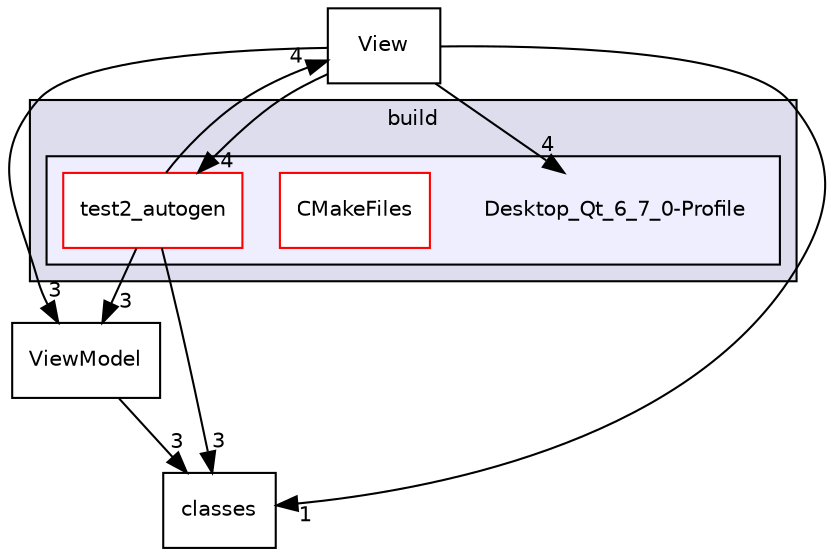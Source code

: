 digraph "build/Desktop_Qt_6_7_0-Profile" {
  compound=true
  node [ fontsize="10", fontname="Helvetica"];
  edge [ labelfontsize="10", labelfontname="Helvetica"];
  subgraph clusterdir_4fef79e7177ba769987a8da36c892c5f {
    graph [ bgcolor="#ddddee", pencolor="black", label="build" fontname="Helvetica", fontsize="10", URL="dir_4fef79e7177ba769987a8da36c892c5f.html"]
  subgraph clusterdir_b2c534d216b90312c6406387128591f3 {
    graph [ bgcolor="#eeeeff", pencolor="black", label="" URL="dir_b2c534d216b90312c6406387128591f3.html"];
    dir_b2c534d216b90312c6406387128591f3 [shape=plaintext label="Desktop_Qt_6_7_0-Profile"];
  dir_6eebe85338abaa986af866ece09e3f9a [shape=box label="CMakeFiles" fillcolor="white" style="filled" color="red" URL="dir_6eebe85338abaa986af866ece09e3f9a.html"];
  dir_b7143e71e0a58b5f92e2deaf4cdb889e [shape=box label="test2_autogen" fillcolor="white" style="filled" color="red" URL="dir_b7143e71e0a58b5f92e2deaf4cdb889e.html"];
  }
  }
  dir_8b813a46eb1ef45602fb594223d0a80f [shape=box label="ViewModel" URL="dir_8b813a46eb1ef45602fb594223d0a80f.html"];
  dir_b02e4219757ae4e3a0f1714873865bbf [shape=box label="classes" URL="dir_b02e4219757ae4e3a0f1714873865bbf.html"];
  dir_f2ee84e8e3a17eaa7015d788fa443c27 [shape=box label="View" URL="dir_f2ee84e8e3a17eaa7015d788fa443c27.html"];
  dir_f2ee84e8e3a17eaa7015d788fa443c27->dir_8b813a46eb1ef45602fb594223d0a80f [headlabel="3", labeldistance=1.5 headhref="dir_000016_000017.html"];
  dir_f2ee84e8e3a17eaa7015d788fa443c27->dir_b02e4219757ae4e3a0f1714873865bbf [headlabel="1", labeldistance=1.5 headhref="dir_000016_000015.html"];
  dir_f2ee84e8e3a17eaa7015d788fa443c27->dir_b2c534d216b90312c6406387128591f3 [headlabel="4", labeldistance=1.5 headhref="dir_000016_000005.html"];
  dir_f2ee84e8e3a17eaa7015d788fa443c27->dir_b7143e71e0a58b5f92e2deaf4cdb889e [headlabel="4", labeldistance=1.5 headhref="dir_000016_000010.html"];
  dir_b7143e71e0a58b5f92e2deaf4cdb889e->dir_8b813a46eb1ef45602fb594223d0a80f [headlabel="3", labeldistance=1.5 headhref="dir_000010_000017.html"];
  dir_b7143e71e0a58b5f92e2deaf4cdb889e->dir_b02e4219757ae4e3a0f1714873865bbf [headlabel="3", labeldistance=1.5 headhref="dir_000010_000015.html"];
  dir_b7143e71e0a58b5f92e2deaf4cdb889e->dir_f2ee84e8e3a17eaa7015d788fa443c27 [headlabel="4", labeldistance=1.5 headhref="dir_000010_000016.html"];
  dir_8b813a46eb1ef45602fb594223d0a80f->dir_b02e4219757ae4e3a0f1714873865bbf [headlabel="3", labeldistance=1.5 headhref="dir_000017_000015.html"];
}
